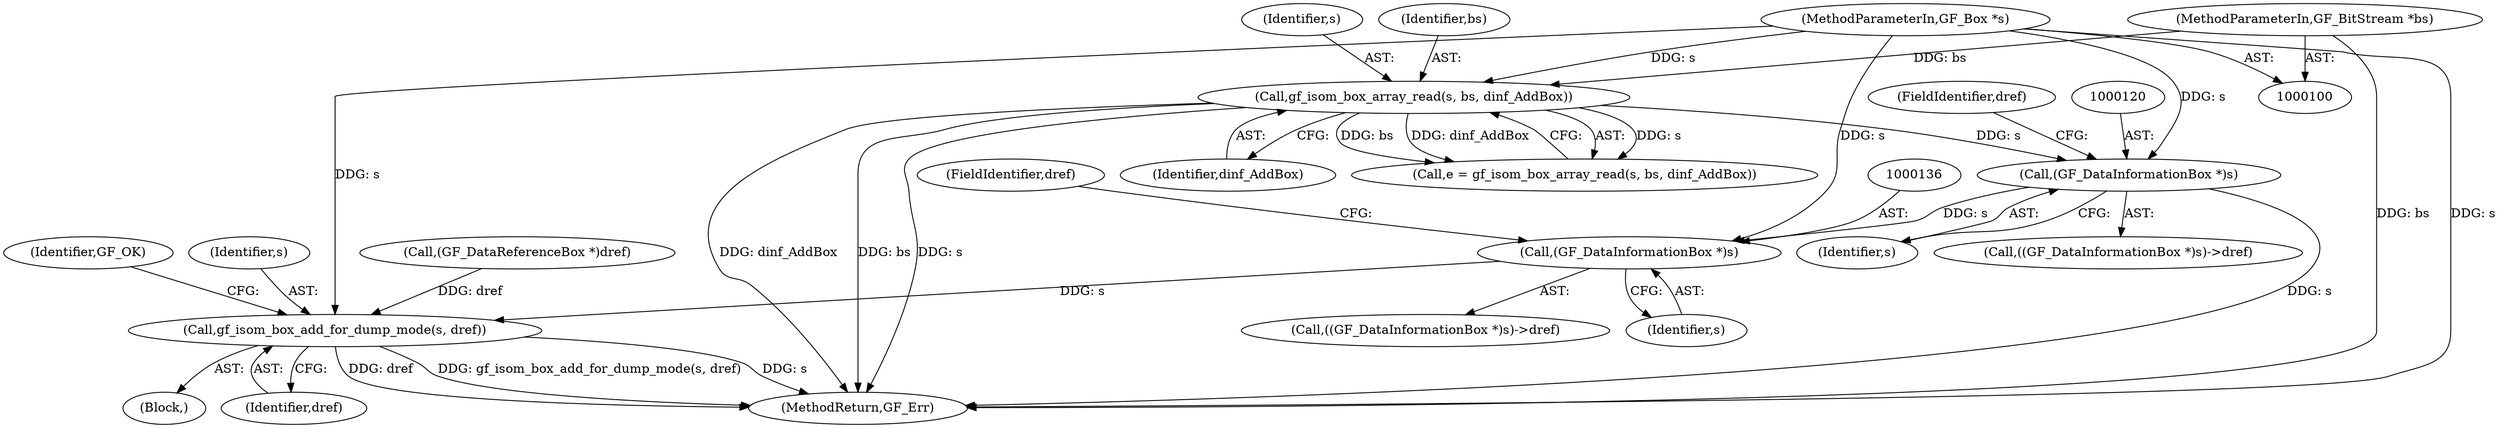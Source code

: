 digraph "0_gpac_d2371b4b204f0a3c0af51ad4e9b491144dd1225c@pointer" {
"1000119" [label="(Call,(GF_DataInformationBox *)s)"];
"1000107" [label="(Call,gf_isom_box_array_read(s, bs, dinf_AddBox))"];
"1000101" [label="(MethodParameterIn,GF_Box *s)"];
"1000102" [label="(MethodParameterIn,GF_BitStream *bs)"];
"1000135" [label="(Call,(GF_DataInformationBox *)s)"];
"1000142" [label="(Call,gf_isom_box_add_for_dump_mode(s, dref))"];
"1000121" [label="(Identifier,s)"];
"1000139" [label="(Call,(GF_DataReferenceBox *)dref)"];
"1000137" [label="(Identifier,s)"];
"1000107" [label="(Call,gf_isom_box_array_read(s, bs, dinf_AddBox))"];
"1000119" [label="(Call,(GF_DataInformationBox *)s)"];
"1000110" [label="(Identifier,dinf_AddBox)"];
"1000123" [label="(Block,)"];
"1000105" [label="(Call,e = gf_isom_box_array_read(s, bs, dinf_AddBox))"];
"1000138" [label="(FieldIdentifier,dref)"];
"1000118" [label="(Call,((GF_DataInformationBox *)s)->dref)"];
"1000134" [label="(Call,((GF_DataInformationBox *)s)->dref)"];
"1000144" [label="(Identifier,dref)"];
"1000135" [label="(Call,(GF_DataInformationBox *)s)"];
"1000101" [label="(MethodParameterIn,GF_Box *s)"];
"1000109" [label="(Identifier,bs)"];
"1000102" [label="(MethodParameterIn,GF_BitStream *bs)"];
"1000146" [label="(Identifier,GF_OK)"];
"1000147" [label="(MethodReturn,GF_Err)"];
"1000143" [label="(Identifier,s)"];
"1000108" [label="(Identifier,s)"];
"1000142" [label="(Call,gf_isom_box_add_for_dump_mode(s, dref))"];
"1000122" [label="(FieldIdentifier,dref)"];
"1000119" -> "1000118"  [label="AST: "];
"1000119" -> "1000121"  [label="CFG: "];
"1000120" -> "1000119"  [label="AST: "];
"1000121" -> "1000119"  [label="AST: "];
"1000122" -> "1000119"  [label="CFG: "];
"1000119" -> "1000147"  [label="DDG: s"];
"1000107" -> "1000119"  [label="DDG: s"];
"1000101" -> "1000119"  [label="DDG: s"];
"1000119" -> "1000135"  [label="DDG: s"];
"1000107" -> "1000105"  [label="AST: "];
"1000107" -> "1000110"  [label="CFG: "];
"1000108" -> "1000107"  [label="AST: "];
"1000109" -> "1000107"  [label="AST: "];
"1000110" -> "1000107"  [label="AST: "];
"1000105" -> "1000107"  [label="CFG: "];
"1000107" -> "1000147"  [label="DDG: s"];
"1000107" -> "1000147"  [label="DDG: dinf_AddBox"];
"1000107" -> "1000147"  [label="DDG: bs"];
"1000107" -> "1000105"  [label="DDG: s"];
"1000107" -> "1000105"  [label="DDG: bs"];
"1000107" -> "1000105"  [label="DDG: dinf_AddBox"];
"1000101" -> "1000107"  [label="DDG: s"];
"1000102" -> "1000107"  [label="DDG: bs"];
"1000101" -> "1000100"  [label="AST: "];
"1000101" -> "1000147"  [label="DDG: s"];
"1000101" -> "1000135"  [label="DDG: s"];
"1000101" -> "1000142"  [label="DDG: s"];
"1000102" -> "1000100"  [label="AST: "];
"1000102" -> "1000147"  [label="DDG: bs"];
"1000135" -> "1000134"  [label="AST: "];
"1000135" -> "1000137"  [label="CFG: "];
"1000136" -> "1000135"  [label="AST: "];
"1000137" -> "1000135"  [label="AST: "];
"1000138" -> "1000135"  [label="CFG: "];
"1000135" -> "1000142"  [label="DDG: s"];
"1000142" -> "1000123"  [label="AST: "];
"1000142" -> "1000144"  [label="CFG: "];
"1000143" -> "1000142"  [label="AST: "];
"1000144" -> "1000142"  [label="AST: "];
"1000146" -> "1000142"  [label="CFG: "];
"1000142" -> "1000147"  [label="DDG: gf_isom_box_add_for_dump_mode(s, dref)"];
"1000142" -> "1000147"  [label="DDG: s"];
"1000142" -> "1000147"  [label="DDG: dref"];
"1000139" -> "1000142"  [label="DDG: dref"];
}

